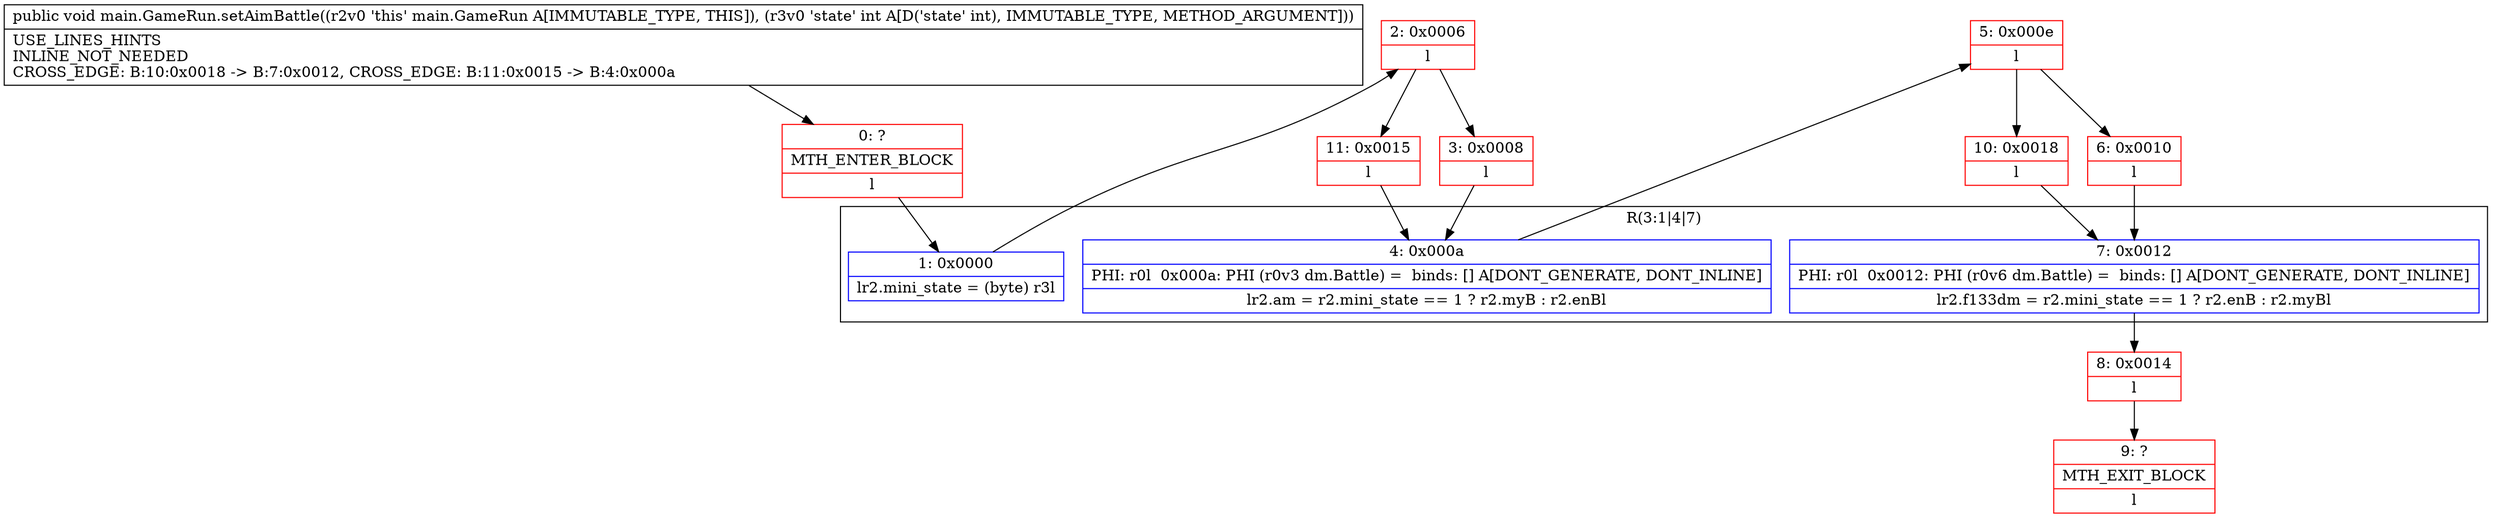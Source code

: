 digraph "CFG formain.GameRun.setAimBattle(I)V" {
subgraph cluster_Region_541555550 {
label = "R(3:1|4|7)";
node [shape=record,color=blue];
Node_1 [shape=record,label="{1\:\ 0x0000|lr2.mini_state = (byte) r3l}"];
Node_4 [shape=record,label="{4\:\ 0x000a|PHI: r0l  0x000a: PHI (r0v3 dm.Battle) =  binds: [] A[DONT_GENERATE, DONT_INLINE]\l|lr2.am = r2.mini_state == 1 ? r2.myB : r2.enBl}"];
Node_7 [shape=record,label="{7\:\ 0x0012|PHI: r0l  0x0012: PHI (r0v6 dm.Battle) =  binds: [] A[DONT_GENERATE, DONT_INLINE]\l|lr2.f133dm = r2.mini_state == 1 ? r2.enB : r2.myBl}"];
}
Node_0 [shape=record,color=red,label="{0\:\ ?|MTH_ENTER_BLOCK\l|l}"];
Node_2 [shape=record,color=red,label="{2\:\ 0x0006|l}"];
Node_3 [shape=record,color=red,label="{3\:\ 0x0008|l}"];
Node_5 [shape=record,color=red,label="{5\:\ 0x000e|l}"];
Node_6 [shape=record,color=red,label="{6\:\ 0x0010|l}"];
Node_8 [shape=record,color=red,label="{8\:\ 0x0014|l}"];
Node_9 [shape=record,color=red,label="{9\:\ ?|MTH_EXIT_BLOCK\l|l}"];
Node_10 [shape=record,color=red,label="{10\:\ 0x0018|l}"];
Node_11 [shape=record,color=red,label="{11\:\ 0x0015|l}"];
MethodNode[shape=record,label="{public void main.GameRun.setAimBattle((r2v0 'this' main.GameRun A[IMMUTABLE_TYPE, THIS]), (r3v0 'state' int A[D('state' int), IMMUTABLE_TYPE, METHOD_ARGUMENT]))  | USE_LINES_HINTS\lINLINE_NOT_NEEDED\lCROSS_EDGE: B:10:0x0018 \-\> B:7:0x0012, CROSS_EDGE: B:11:0x0015 \-\> B:4:0x000a\l}"];
MethodNode -> Node_0;
Node_1 -> Node_2;
Node_4 -> Node_5;
Node_7 -> Node_8;
Node_0 -> Node_1;
Node_2 -> Node_3;
Node_2 -> Node_11;
Node_3 -> Node_4;
Node_5 -> Node_6;
Node_5 -> Node_10;
Node_6 -> Node_7;
Node_8 -> Node_9;
Node_10 -> Node_7;
Node_11 -> Node_4;
}

